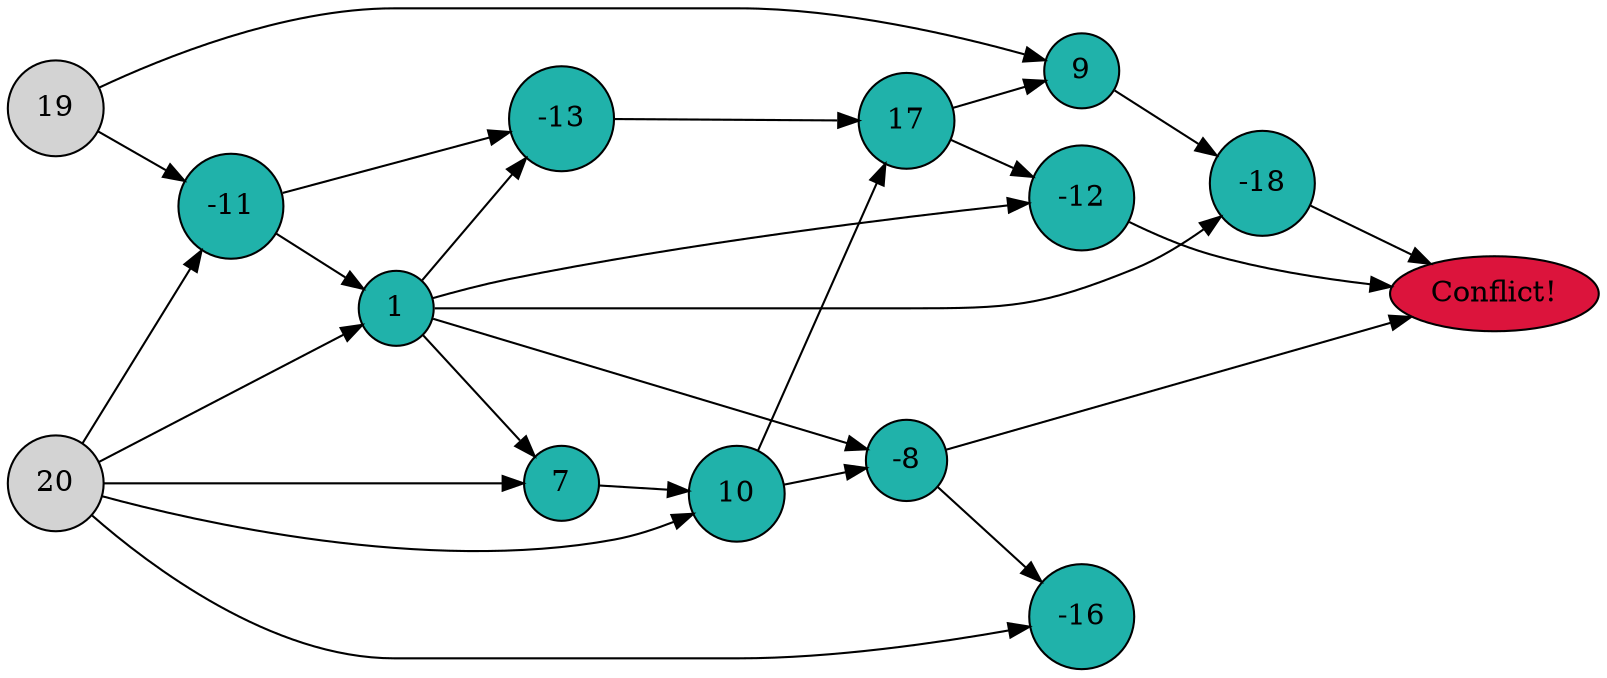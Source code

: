digraph G{
rankdir = LR;
node[style=filled,shape=circle];
conflict [label="Conflict!",shape=ellipse,fillcolor=crimson];
-8 -> conflict
-12 -> conflict
-18 -> conflict
-18 [fillcolor=lightseagreen]
1 -> -18
9 -> -18
9 [fillcolor=lightseagreen]
17 -> 9
19 -> 9
-12 [fillcolor=lightseagreen]
1 -> -12
17 -> -12
17 [fillcolor=lightseagreen]
-13 -> 17
10 -> 17
-13 [fillcolor=lightseagreen]
-11 -> -13
1 -> -13
-16 [fillcolor=lightseagreen]
-8 -> -16
20 -> -16
-8 [fillcolor=lightseagreen]
1 -> -8
10 -> -8
10 [fillcolor=lightseagreen]
7 -> 10
20 -> 10
7 [fillcolor=lightseagreen]
1 -> 7
20 -> 7
1 [fillcolor=lightseagreen]
-11 -> 1
20 -> 1
-11 [fillcolor=lightseagreen]
19 -> -11
20 -> -11
}

